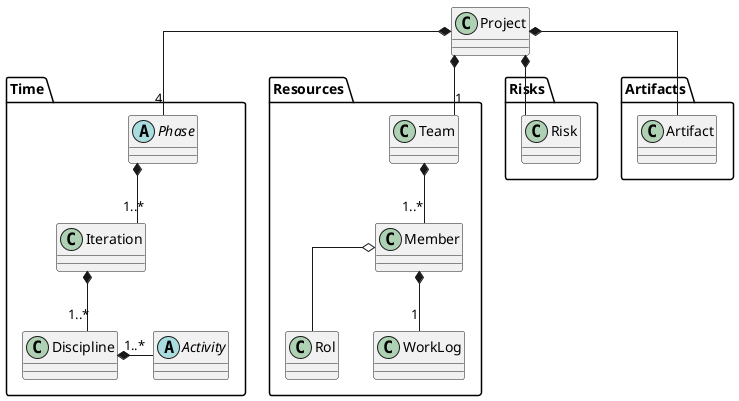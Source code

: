 @startuml

top to bottom direction
skinparam Linetype ortho

'Objects
Class Project
Abstract Class Time.Phase
Class Time.Iteration
Class Time.Discipline
Class Resources.Rol
Class Resources.Team
Class Risks.Risk
Class Artifacts.Artifact

Abstract Class Time.Activity
Class Resources.Member

Project *-- Risks.Risk
Project *-- "1" Resources.Team
Project *-- Artifacts.Artifact
Project *-- "4" Time.Phase
Time.Phase *-- "1..*" Time.Iteration
Time.Iteration *-- "1..*" Time.Discipline
'Time.Discipline *-- "enum" Time.DisciplineType
Time.Discipline *- "1..*" Time.Activity
Resources.Team *-- "1..*" Resources.Member
Resources.Member *-- "1" Resources.WorkLog
'Resources.WorkLog --> "0..*" Time.Activity
'Time.Activity o-- Resources.Rol
Resources.Member o-- Resources.Rol

'TODO: añadir 4+1 vistas en Artifacts

@enduml